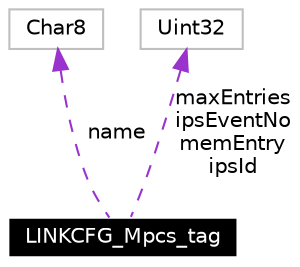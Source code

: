 digraph G
{
  edge [fontname="Helvetica",fontsize=10,labelfontname="Helvetica",labelfontsize=10];
  node [fontname="Helvetica",fontsize=10,shape=record];
  Node1 [label="LINKCFG_Mpcs_tag",height=0.2,width=0.4,color="white", fillcolor="black", style="filled" fontcolor="white"];
  Node2 -> Node1 [dir=back,color="darkorchid3",fontsize=10,style="dashed",label="name",fontname="Helvetica"];
  Node2 [label="Char8",height=0.2,width=0.4,color="grey75", fillcolor="white", style="filled"];
  Node3 -> Node1 [dir=back,color="darkorchid3",fontsize=10,style="dashed",label="maxEntries\nipsEventNo\nmemEntry\nipsId",fontname="Helvetica"];
  Node3 [label="Uint32",height=0.2,width=0.4,color="grey75", fillcolor="white", style="filled"];
}
